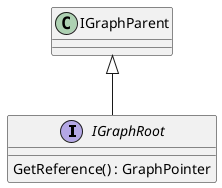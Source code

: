 @startuml
interface IGraphRoot {
    GetReference() : GraphPointer
}
IGraphParent <|-- IGraphRoot
@enduml
